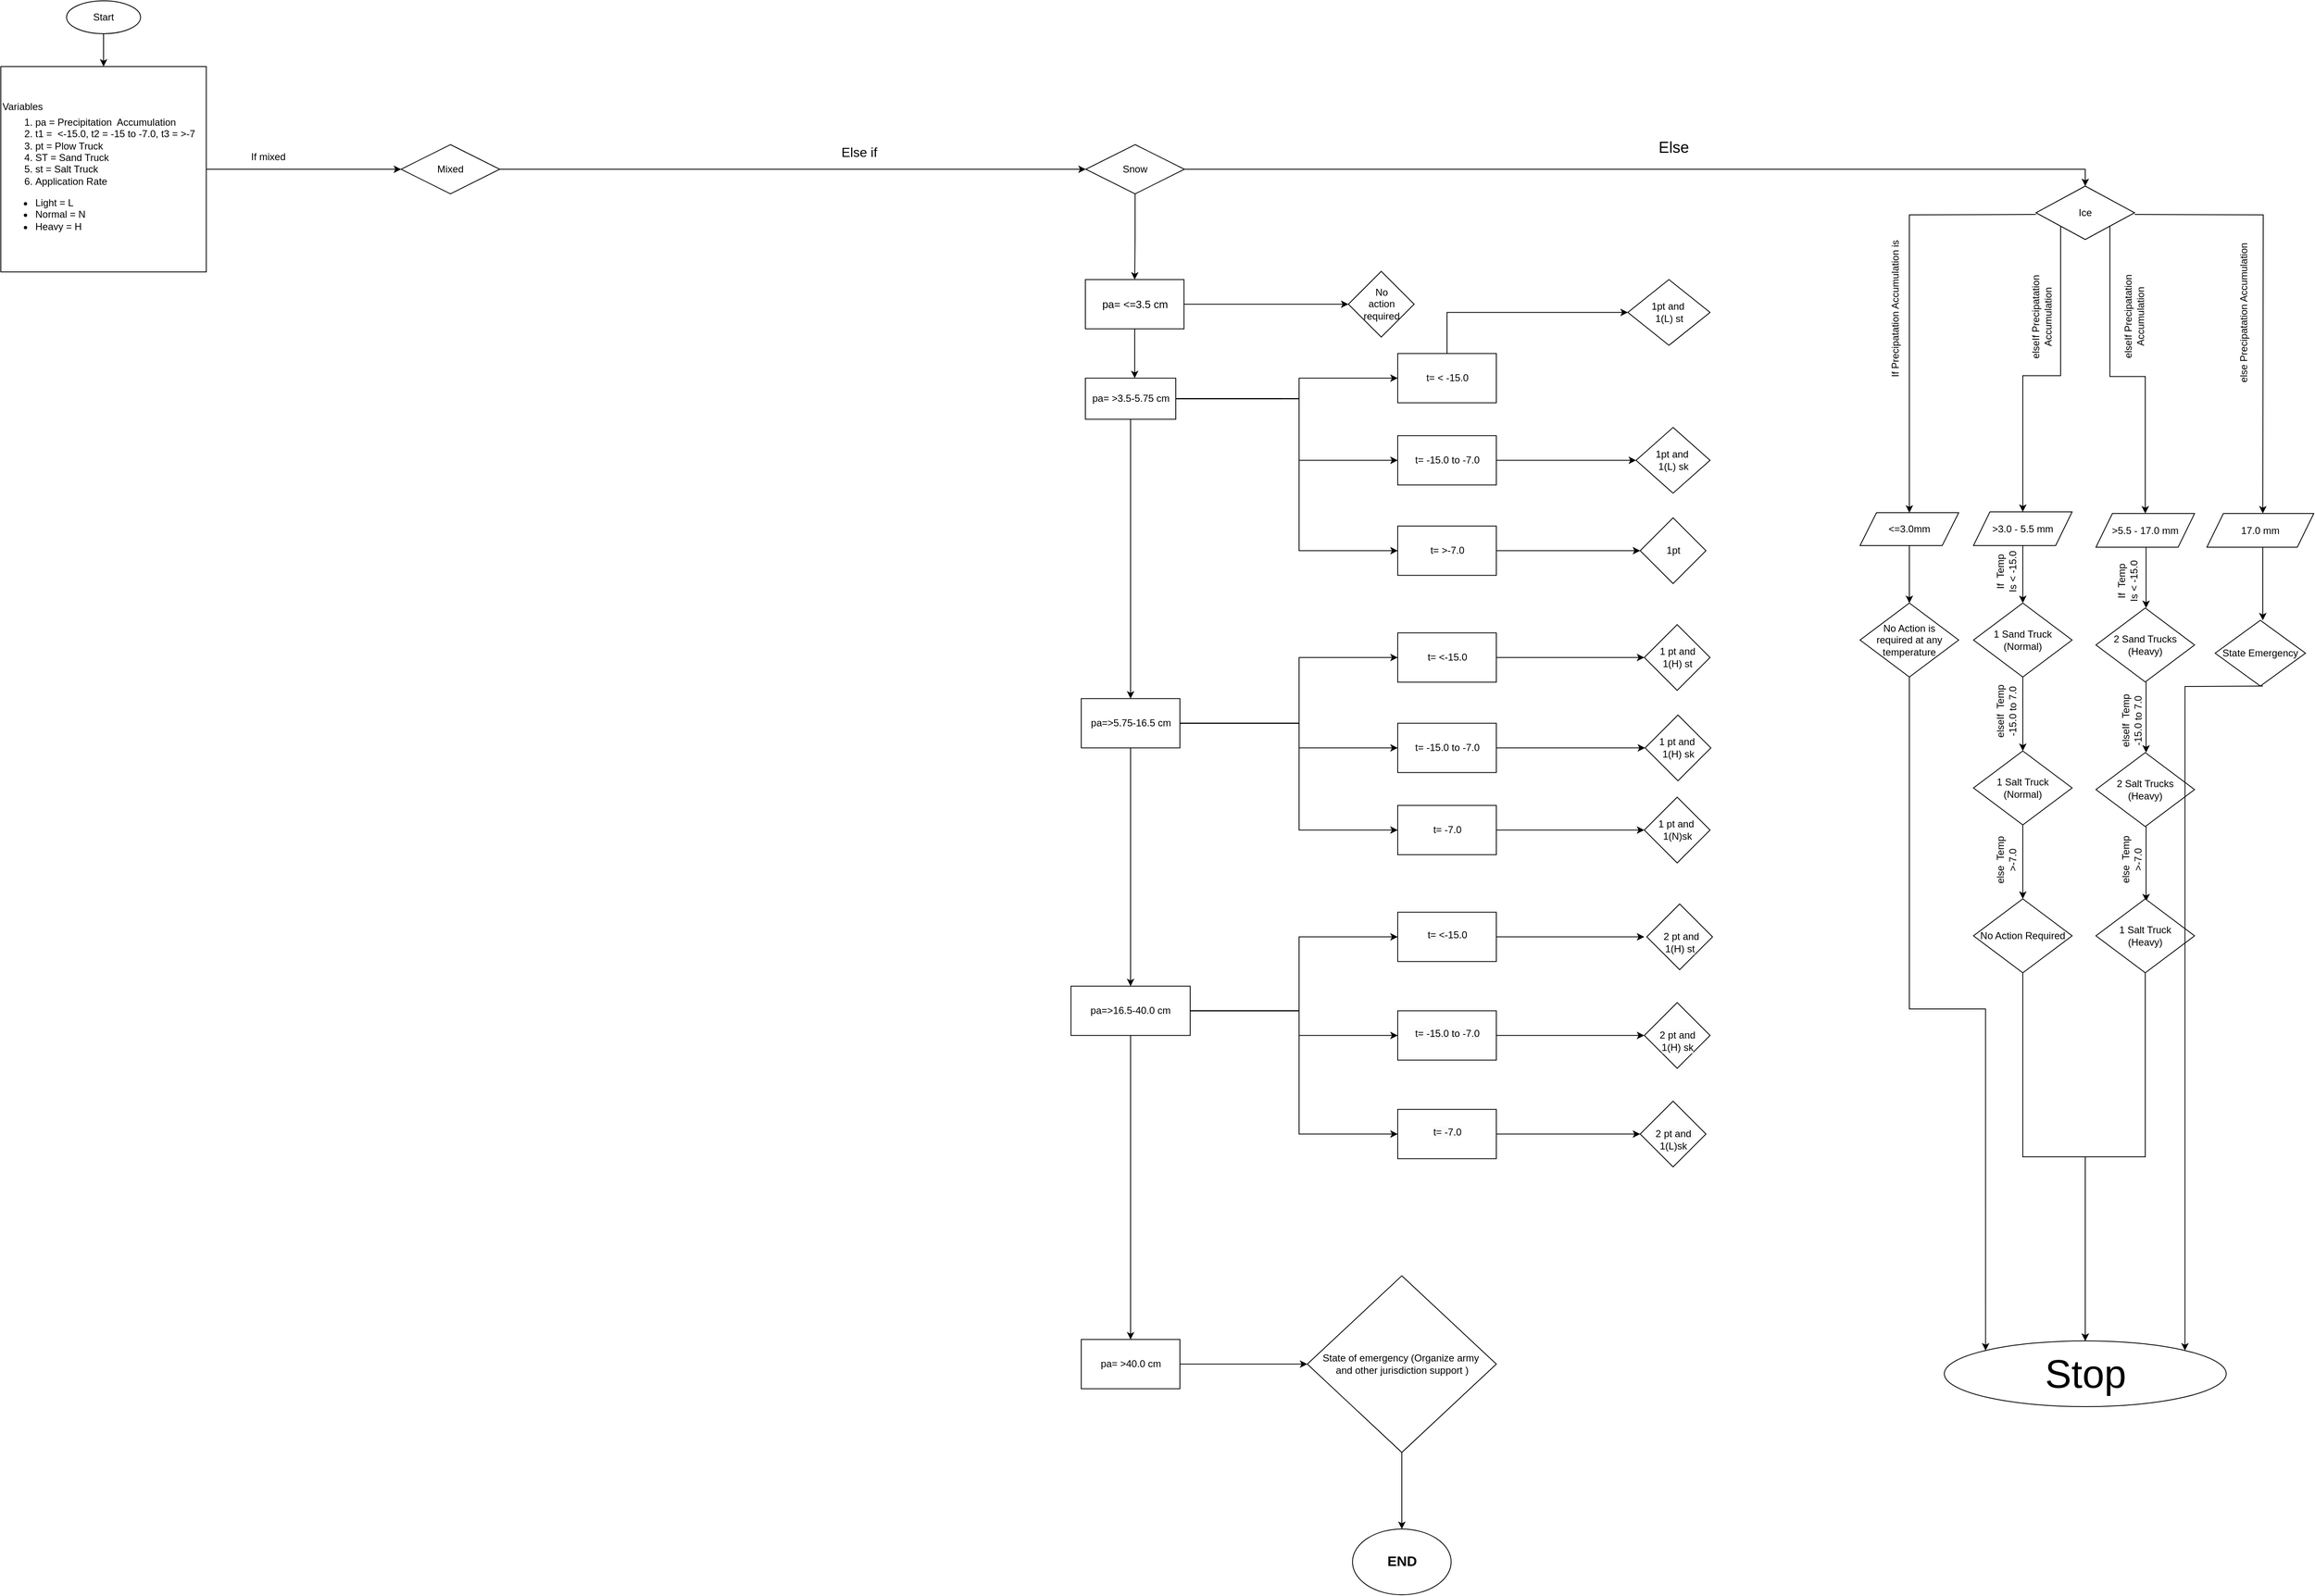 <mxfile version="20.8.16" type="device"><diagram name="Page-1" id="-Db7jet41n3hLW4I-3aP"><mxGraphModel dx="3190" dy="2757" grid="1" gridSize="10" guides="1" tooltips="1" connect="1" arrows="1" fold="1" page="1" pageScale="1" pageWidth="850" pageHeight="1100" math="0" shadow="0"><root><mxCell id="0"/><mxCell id="1" parent="0"/><mxCell id="TK0KACOnt9CWFzmvJlF_-3" style="edgeStyle=orthogonalEdgeStyle;rounded=0;orthogonalLoop=1;jettySize=auto;html=1;exitX=0.5;exitY=1;exitDx=0;exitDy=0;" edge="1" parent="1" source="TK0KACOnt9CWFzmvJlF_-1" target="TK0KACOnt9CWFzmvJlF_-2"><mxGeometry relative="1" as="geometry"/></mxCell><mxCell id="TK0KACOnt9CWFzmvJlF_-1" value="Start" style="ellipse;whiteSpace=wrap;html=1;" vertex="1" parent="1"><mxGeometry x="-610" y="38" width="90" height="40" as="geometry"/></mxCell><mxCell id="TK0KACOnt9CWFzmvJlF_-2" value="&lt;p style=&quot;line-height: 0%;&quot;&gt;&lt;span style=&quot;background-color: initial;&quot;&gt;Variables&lt;/span&gt;&lt;/p&gt;&lt;ol&gt;&lt;li&gt;&lt;span style=&quot;background-color: initial;&quot;&gt;pa = Precipitation&amp;nbsp; Accumulation&lt;/span&gt;&lt;/li&gt;&lt;li&gt;t1 =&amp;nbsp; &amp;lt;-15.0, t2 = -15 to -7.0, t3 = &amp;gt;-7&lt;/li&gt;&lt;li&gt;pt = Plow Truck&lt;/li&gt;&lt;li&gt;ST = Sand Truck&lt;/li&gt;&lt;li&gt;st = Salt Truck&lt;/li&gt;&lt;li&gt;&lt;span style=&quot;background-color: initial;&quot;&gt;Application Rate&lt;/span&gt;&lt;/li&gt;&lt;/ol&gt;&lt;ul&gt;&lt;li&gt;&lt;span style=&quot;background-color: initial;&quot;&gt;Light = L&lt;/span&gt;&lt;/li&gt;&lt;li&gt;&lt;span style=&quot;background-color: initial;&quot;&gt;Normal = N&lt;/span&gt;&lt;/li&gt;&lt;li&gt;&lt;span style=&quot;background-color: initial;&quot;&gt;Heavy = H&lt;/span&gt;&lt;br&gt;&lt;/li&gt;&lt;/ul&gt;&lt;p&gt;&lt;/p&gt;" style="whiteSpace=wrap;html=1;aspect=fixed;align=left;" vertex="1" parent="1"><mxGeometry x="-690" y="118" width="250" height="250" as="geometry"/></mxCell><mxCell id="TK0KACOnt9CWFzmvJlF_-9" style="edgeStyle=orthogonalEdgeStyle;rounded=0;orthogonalLoop=1;jettySize=auto;html=1;exitX=1;exitY=0.5;exitDx=0;exitDy=0;" edge="1" parent="1" source="TK0KACOnt9CWFzmvJlF_-4" target="TK0KACOnt9CWFzmvJlF_-8"><mxGeometry relative="1" as="geometry"/></mxCell><mxCell id="TK0KACOnt9CWFzmvJlF_-4" value="Mixed" style="rhombus;whiteSpace=wrap;html=1;" vertex="1" parent="1"><mxGeometry x="-203" y="213" width="120" height="60" as="geometry"/></mxCell><mxCell id="TK0KACOnt9CWFzmvJlF_-5" style="edgeStyle=orthogonalEdgeStyle;rounded=0;orthogonalLoop=1;jettySize=auto;html=1;" edge="1" parent="1" source="TK0KACOnt9CWFzmvJlF_-2" target="TK0KACOnt9CWFzmvJlF_-4"><mxGeometry relative="1" as="geometry"/></mxCell><mxCell id="TK0KACOnt9CWFzmvJlF_-146" style="edgeStyle=orthogonalEdgeStyle;rounded=0;orthogonalLoop=1;jettySize=auto;html=1;exitX=1;exitY=0.5;exitDx=0;exitDy=0;entryX=0.5;entryY=0;entryDx=0;entryDy=0;" edge="1" parent="1"><mxGeometry relative="1" as="geometry"><mxPoint x="1906" y="298" as="sourcePoint"/><mxPoint x="2062" y="662" as="targetPoint"/></mxGeometry></mxCell><mxCell id="TK0KACOnt9CWFzmvJlF_-147" style="edgeStyle=orthogonalEdgeStyle;rounded=0;orthogonalLoop=1;jettySize=auto;html=1;exitX=0;exitY=0.5;exitDx=0;exitDy=0;" edge="1" parent="1" target="TK0KACOnt9CWFzmvJlF_-107"><mxGeometry relative="1" as="geometry"><mxPoint x="1786" y="298" as="sourcePoint"/></mxGeometry></mxCell><mxCell id="TK0KACOnt9CWFzmvJlF_-221" style="edgeStyle=orthogonalEdgeStyle;rounded=0;orthogonalLoop=1;jettySize=auto;html=1;exitX=0;exitY=1;exitDx=0;exitDy=0;entryX=0.5;entryY=0;entryDx=0;entryDy=0;fontSize=19;" edge="1" parent="1" source="TK0KACOnt9CWFzmvJlF_-7" target="TK0KACOnt9CWFzmvJlF_-109"><mxGeometry relative="1" as="geometry"/></mxCell><mxCell id="TK0KACOnt9CWFzmvJlF_-222" style="edgeStyle=orthogonalEdgeStyle;rounded=0;orthogonalLoop=1;jettySize=auto;html=1;exitX=1;exitY=1;exitDx=0;exitDy=0;fontSize=19;" edge="1" parent="1" source="TK0KACOnt9CWFzmvJlF_-7" target="TK0KACOnt9CWFzmvJlF_-111"><mxGeometry relative="1" as="geometry"/></mxCell><mxCell id="TK0KACOnt9CWFzmvJlF_-7" value="Ice" style="rhombus;whiteSpace=wrap;html=1;" vertex="1" parent="1"><mxGeometry x="1786" y="263.5" width="120" height="65" as="geometry"/></mxCell><mxCell id="TK0KACOnt9CWFzmvJlF_-160" style="edgeStyle=orthogonalEdgeStyle;rounded=0;orthogonalLoop=1;jettySize=auto;html=1;exitX=1;exitY=0.5;exitDx=0;exitDy=0;entryX=0.5;entryY=0;entryDx=0;entryDy=0;" edge="1" parent="1" source="TK0KACOnt9CWFzmvJlF_-8" target="TK0KACOnt9CWFzmvJlF_-7"><mxGeometry relative="1" as="geometry"/></mxCell><mxCell id="TK0KACOnt9CWFzmvJlF_-234" style="edgeStyle=orthogonalEdgeStyle;rounded=0;orthogonalLoop=1;jettySize=auto;html=1;exitX=0.5;exitY=1;exitDx=0;exitDy=0;fontSize=48;" edge="1" parent="1" source="TK0KACOnt9CWFzmvJlF_-8" target="TK0KACOnt9CWFzmvJlF_-165"><mxGeometry relative="1" as="geometry"/></mxCell><mxCell id="TK0KACOnt9CWFzmvJlF_-8" value="Snow" style="rhombus;whiteSpace=wrap;html=1;" vertex="1" parent="1"><mxGeometry x="630" y="213" width="120" height="60" as="geometry"/></mxCell><mxCell id="TK0KACOnt9CWFzmvJlF_-14" value="If mixed" style="text;html=1;align=center;verticalAlign=middle;resizable=0;points=[];autosize=1;strokeColor=none;fillColor=none;" vertex="1" parent="1"><mxGeometry x="-400" y="213" width="70" height="30" as="geometry"/></mxCell><mxCell id="TK0KACOnt9CWFzmvJlF_-15" value="&lt;font style=&quot;font-size: 16px;&quot;&gt;Else if&lt;/font&gt;" style="text;html=1;align=center;verticalAlign=middle;resizable=0;points=[];autosize=1;strokeColor=none;fillColor=none;" vertex="1" parent="1"><mxGeometry x="319" y="206.5" width="70" height="30" as="geometry"/></mxCell><mxCell id="TK0KACOnt9CWFzmvJlF_-16" value="&lt;font style=&quot;font-size: 19px;&quot;&gt;Else&lt;/font&gt;" style="text;html=1;align=center;verticalAlign=middle;resizable=0;points=[];autosize=1;strokeColor=none;fillColor=none;" vertex="1" parent="1"><mxGeometry x="1314.5" y="196.5" width="60" height="40" as="geometry"/></mxCell><mxCell id="TK0KACOnt9CWFzmvJlF_-106" value="" style="edgeStyle=orthogonalEdgeStyle;rounded=0;orthogonalLoop=1;jettySize=auto;html=1;" edge="1" parent="1" source="TK0KACOnt9CWFzmvJlF_-107" target="TK0KACOnt9CWFzmvJlF_-115"><mxGeometry relative="1" as="geometry"/></mxCell><mxCell id="TK0KACOnt9CWFzmvJlF_-107" value="&amp;lt;=3.0mm" style="shape=parallelogram;perimeter=parallelogramPerimeter;whiteSpace=wrap;html=1;fixedSize=1;fontFamily=Helvetica;fontSize=12;fontColor=default;align=center;strokeColor=default;fillColor=default;" vertex="1" parent="1"><mxGeometry x="1572" y="661" width="120" height="40" as="geometry"/></mxCell><mxCell id="TK0KACOnt9CWFzmvJlF_-108" style="edgeStyle=orthogonalEdgeStyle;rounded=0;orthogonalLoop=1;jettySize=auto;html=1;exitX=0.5;exitY=1;exitDx=0;exitDy=0;entryX=0.5;entryY=0;entryDx=0;entryDy=0;" edge="1" parent="1" source="TK0KACOnt9CWFzmvJlF_-109" target="TK0KACOnt9CWFzmvJlF_-122"><mxGeometry relative="1" as="geometry"/></mxCell><mxCell id="TK0KACOnt9CWFzmvJlF_-109" value="&amp;gt;3.0 - 5.5 mm" style="shape=parallelogram;perimeter=parallelogramPerimeter;whiteSpace=wrap;html=1;fixedSize=1;fontFamily=Helvetica;fontSize=12;fontColor=default;align=center;strokeColor=default;fillColor=default;" vertex="1" parent="1"><mxGeometry x="1710" y="660" width="120" height="41" as="geometry"/></mxCell><mxCell id="TK0KACOnt9CWFzmvJlF_-110" style="edgeStyle=orthogonalEdgeStyle;rounded=0;orthogonalLoop=1;jettySize=auto;html=1;exitX=0.5;exitY=1;exitDx=0;exitDy=0;" edge="1" parent="1"><mxGeometry relative="1" as="geometry"><mxPoint x="1920" y="703" as="sourcePoint"/><mxPoint x="1920" y="777" as="targetPoint"/></mxGeometry></mxCell><mxCell id="TK0KACOnt9CWFzmvJlF_-111" value="&amp;gt;5.5 - 17.0 mm" style="shape=parallelogram;perimeter=parallelogramPerimeter;whiteSpace=wrap;html=1;fixedSize=1;fontFamily=Helvetica;fontSize=12;fontColor=default;align=center;strokeColor=default;fillColor=default;" vertex="1" parent="1"><mxGeometry x="1859" y="662" width="120" height="41" as="geometry"/></mxCell><mxCell id="TK0KACOnt9CWFzmvJlF_-112" style="edgeStyle=orthogonalEdgeStyle;rounded=0;orthogonalLoop=1;jettySize=auto;html=1;exitX=0.5;exitY=1;exitDx=0;exitDy=0;" edge="1" parent="1"><mxGeometry relative="1" as="geometry"><mxPoint x="2062" y="703" as="sourcePoint"/><mxPoint x="2062" y="792" as="targetPoint"/></mxGeometry></mxCell><mxCell id="TK0KACOnt9CWFzmvJlF_-113" value="17.0 mm" style="shape=parallelogram;perimeter=parallelogramPerimeter;whiteSpace=wrap;html=1;fixedSize=1;fontFamily=Helvetica;fontSize=12;fontColor=default;align=center;strokeColor=default;fillColor=default;" vertex="1" parent="1"><mxGeometry x="1994" y="662" width="130" height="41" as="geometry"/></mxCell><mxCell id="TK0KACOnt9CWFzmvJlF_-228" style="edgeStyle=orthogonalEdgeStyle;rounded=0;orthogonalLoop=1;jettySize=auto;html=1;exitX=0.5;exitY=1;exitDx=0;exitDy=0;entryX=0;entryY=0;entryDx=0;entryDy=0;fontSize=48;" edge="1" parent="1" source="TK0KACOnt9CWFzmvJlF_-115" target="TK0KACOnt9CWFzmvJlF_-223"><mxGeometry relative="1" as="geometry"/></mxCell><mxCell id="TK0KACOnt9CWFzmvJlF_-115" value="No Action is&lt;br&gt;required at any&lt;br&gt;temperature" style="rhombus;whiteSpace=wrap;html=1;" vertex="1" parent="1"><mxGeometry x="1572" y="771" width="120" height="90" as="geometry"/></mxCell><mxCell id="TK0KACOnt9CWFzmvJlF_-117" value="If Precipatation Accumulation is" style="text;html=1;align=center;verticalAlign=middle;resizable=0;points=[];autosize=1;strokeColor=none;fillColor=none;rotation=-90;" vertex="1" parent="1"><mxGeometry x="1520" y="398" width="190" height="30" as="geometry"/></mxCell><mxCell id="TK0KACOnt9CWFzmvJlF_-118" value="elseIf Precipatation&lt;br&gt;Accumulation" style="text;html=1;align=center;verticalAlign=middle;resizable=0;points=[];autosize=1;strokeColor=none;fillColor=none;rotation=-90;" vertex="1" parent="1"><mxGeometry x="1728" y="403" width="130" height="40" as="geometry"/></mxCell><mxCell id="TK0KACOnt9CWFzmvJlF_-119" value="elseIf Precipatation&lt;br&gt;Accumulation" style="text;html=1;align=center;verticalAlign=middle;resizable=0;points=[];autosize=1;strokeColor=none;fillColor=none;rotation=-90;" vertex="1" parent="1"><mxGeometry x="1840.5" y="403" width="130" height="40" as="geometry"/></mxCell><mxCell id="TK0KACOnt9CWFzmvJlF_-120" value="else Precipatation Accumulation" style="text;html=1;align=center;verticalAlign=middle;resizable=0;points=[];autosize=1;strokeColor=none;fillColor=none;rotation=-90;" vertex="1" parent="1"><mxGeometry x="1944" y="403" width="190" height="30" as="geometry"/></mxCell><mxCell id="TK0KACOnt9CWFzmvJlF_-121" style="edgeStyle=orthogonalEdgeStyle;rounded=0;orthogonalLoop=1;jettySize=auto;html=1;exitX=0.5;exitY=1;exitDx=0;exitDy=0;entryX=0.5;entryY=0;entryDx=0;entryDy=0;" edge="1" parent="1" source="TK0KACOnt9CWFzmvJlF_-122" target="TK0KACOnt9CWFzmvJlF_-125"><mxGeometry relative="1" as="geometry"/></mxCell><mxCell id="TK0KACOnt9CWFzmvJlF_-122" value="1 Sand Truck&lt;br&gt;(Normal)" style="rhombus;whiteSpace=wrap;html=1;" vertex="1" parent="1"><mxGeometry x="1710" y="771" width="120" height="90" as="geometry"/></mxCell><mxCell id="TK0KACOnt9CWFzmvJlF_-123" value="If&amp;nbsp; Temp&lt;br&gt;Is &amp;lt; -15.0" style="text;html=1;align=center;verticalAlign=middle;resizable=0;points=[];autosize=1;strokeColor=none;fillColor=none;rotation=-90;" vertex="1" parent="1"><mxGeometry x="1715" y="713" width="70" height="40" as="geometry"/></mxCell><mxCell id="TK0KACOnt9CWFzmvJlF_-124" style="edgeStyle=orthogonalEdgeStyle;rounded=0;orthogonalLoop=1;jettySize=auto;html=1;exitX=0.5;exitY=1;exitDx=0;exitDy=0;entryX=0.5;entryY=0;entryDx=0;entryDy=0;" edge="1" parent="1" source="TK0KACOnt9CWFzmvJlF_-125" target="TK0KACOnt9CWFzmvJlF_-128"><mxGeometry relative="1" as="geometry"/></mxCell><mxCell id="TK0KACOnt9CWFzmvJlF_-125" value="1 Salt Truck&lt;br&gt;(Normal)" style="rhombus;whiteSpace=wrap;html=1;" vertex="1" parent="1"><mxGeometry x="1710" y="951" width="120" height="90" as="geometry"/></mxCell><mxCell id="TK0KACOnt9CWFzmvJlF_-126" value="elseIf&amp;nbsp; Temp&lt;br&gt;-15.0 to 7.0" style="text;html=1;align=center;verticalAlign=middle;resizable=0;points=[];autosize=1;strokeColor=none;fillColor=none;rotation=-90;" vertex="1" parent="1"><mxGeometry x="1705" y="883" width="90" height="40" as="geometry"/></mxCell><mxCell id="TK0KACOnt9CWFzmvJlF_-229" style="edgeStyle=orthogonalEdgeStyle;rounded=0;orthogonalLoop=1;jettySize=auto;html=1;exitX=0.5;exitY=1;exitDx=0;exitDy=0;fontSize=48;" edge="1" parent="1" source="TK0KACOnt9CWFzmvJlF_-128" target="TK0KACOnt9CWFzmvJlF_-223"><mxGeometry relative="1" as="geometry"/></mxCell><mxCell id="TK0KACOnt9CWFzmvJlF_-128" value="No Action Required" style="rhombus;whiteSpace=wrap;html=1;" vertex="1" parent="1"><mxGeometry x="1710" y="1131" width="120" height="90" as="geometry"/></mxCell><mxCell id="TK0KACOnt9CWFzmvJlF_-129" value="else&amp;nbsp; Temp&lt;br&gt;&amp;gt;-7.0" style="text;html=1;align=center;verticalAlign=middle;resizable=0;points=[];autosize=1;strokeColor=none;fillColor=none;rotation=-90;" vertex="1" parent="1"><mxGeometry x="1710" y="1064" width="80" height="40" as="geometry"/></mxCell><mxCell id="TK0KACOnt9CWFzmvJlF_-131" value="If&amp;nbsp; Temp&lt;br&gt;Is &amp;lt; -15.0" style="text;html=1;align=center;verticalAlign=middle;resizable=0;points=[];autosize=1;strokeColor=none;fillColor=none;rotation=-90;" vertex="1" parent="1"><mxGeometry x="1862.5" y="725" width="70" height="40" as="geometry"/></mxCell><mxCell id="TK0KACOnt9CWFzmvJlF_-132" style="edgeStyle=orthogonalEdgeStyle;rounded=0;orthogonalLoop=1;jettySize=auto;html=1;exitX=0.5;exitY=1;exitDx=0;exitDy=0;entryX=0.5;entryY=0;entryDx=0;entryDy=0;" edge="1" parent="1"><mxGeometry relative="1" as="geometry"><mxPoint x="1920" y="867" as="sourcePoint"/><mxPoint x="1920" y="953" as="targetPoint"/></mxGeometry></mxCell><mxCell id="TK0KACOnt9CWFzmvJlF_-133" value="2 Sand Trucks&lt;br&gt;(Heavy)" style="rhombus;whiteSpace=wrap;html=1;" vertex="1" parent="1"><mxGeometry x="1859" y="777" width="120" height="90" as="geometry"/></mxCell><mxCell id="TK0KACOnt9CWFzmvJlF_-134" style="edgeStyle=orthogonalEdgeStyle;rounded=0;orthogonalLoop=1;jettySize=auto;html=1;exitX=0.5;exitY=1;exitDx=0;exitDy=0;entryX=0.5;entryY=0;entryDx=0;entryDy=0;" edge="1" parent="1"><mxGeometry relative="1" as="geometry"><mxPoint x="1920" y="1043" as="sourcePoint"/><mxPoint x="1920" y="1134" as="targetPoint"/></mxGeometry></mxCell><mxCell id="TK0KACOnt9CWFzmvJlF_-135" value="2 Salt Trucks&lt;br&gt;(Heavy)" style="rhombus;whiteSpace=wrap;html=1;" vertex="1" parent="1"><mxGeometry x="1859" y="953" width="120" height="90" as="geometry"/></mxCell><mxCell id="TK0KACOnt9CWFzmvJlF_-136" value="elseIf&amp;nbsp; Temp&lt;br&gt;-15.0 to 7.0" style="text;html=1;align=center;verticalAlign=middle;resizable=0;points=[];autosize=1;strokeColor=none;fillColor=none;rotation=-90;" vertex="1" parent="1"><mxGeometry x="1857.5" y="895" width="90" height="40" as="geometry"/></mxCell><mxCell id="TK0KACOnt9CWFzmvJlF_-230" style="edgeStyle=orthogonalEdgeStyle;rounded=0;orthogonalLoop=1;jettySize=auto;html=1;exitX=0.5;exitY=1;exitDx=0;exitDy=0;fontSize=48;" edge="1" parent="1" source="TK0KACOnt9CWFzmvJlF_-138" target="TK0KACOnt9CWFzmvJlF_-223"><mxGeometry relative="1" as="geometry"/></mxCell><mxCell id="TK0KACOnt9CWFzmvJlF_-138" value="1 Salt Truck&lt;br&gt;(Heavy)" style="rhombus;whiteSpace=wrap;html=1;" vertex="1" parent="1"><mxGeometry x="1859" y="1131" width="120" height="90" as="geometry"/></mxCell><mxCell id="TK0KACOnt9CWFzmvJlF_-139" value="else&amp;nbsp; Temp&lt;br&gt;&amp;gt;-7.0" style="text;html=1;align=center;verticalAlign=middle;resizable=0;points=[];autosize=1;strokeColor=none;fillColor=none;rotation=-90;" vertex="1" parent="1"><mxGeometry x="1862.5" y="1064" width="80" height="40" as="geometry"/></mxCell><mxCell id="TK0KACOnt9CWFzmvJlF_-224" style="edgeStyle=orthogonalEdgeStyle;rounded=0;orthogonalLoop=1;jettySize=auto;html=1;exitX=0.5;exitY=1;exitDx=0;exitDy=0;entryX=1;entryY=0;entryDx=0;entryDy=0;fontSize=48;" edge="1" parent="1" target="TK0KACOnt9CWFzmvJlF_-223"><mxGeometry relative="1" as="geometry"><mxPoint x="2062" y="872" as="sourcePoint"/></mxGeometry></mxCell><mxCell id="TK0KACOnt9CWFzmvJlF_-141" value="State Emergency" style="rhombus;whiteSpace=wrap;html=1;" vertex="1" parent="1"><mxGeometry x="2004" y="792" width="110" height="80" as="geometry"/></mxCell><mxCell id="TK0KACOnt9CWFzmvJlF_-165" value="pa= &amp;lt;=3.5 cm" style="rounded=0;whiteSpace=wrap;html=1;fontSize=13;" vertex="1" parent="1"><mxGeometry x="629.5" y="377.26" width="120" height="60" as="geometry"/></mxCell><mxCell id="TK0KACOnt9CWFzmvJlF_-166" value="" style="endArrow=classic;html=1;rounded=0;exitX=1;exitY=0.5;exitDx=0;exitDy=0;" edge="1" parent="1" source="TK0KACOnt9CWFzmvJlF_-165"><mxGeometry width="50" height="50" relative="1" as="geometry"><mxPoint x="799.5" y="477.26" as="sourcePoint"/><mxPoint x="949.5" y="407.26" as="targetPoint"/><Array as="points"><mxPoint x="819.5" y="407.26"/></Array></mxGeometry></mxCell><mxCell id="TK0KACOnt9CWFzmvJlF_-167" value="No&lt;br&gt;action required&lt;br&gt;" style="rhombus;whiteSpace=wrap;html=1;" vertex="1" parent="1"><mxGeometry x="949.5" y="367.26" width="80" height="80" as="geometry"/></mxCell><mxCell id="TK0KACOnt9CWFzmvJlF_-168" value="" style="endArrow=classic;html=1;rounded=0;exitX=0.5;exitY=1;exitDx=0;exitDy=0;" edge="1" parent="1" source="TK0KACOnt9CWFzmvJlF_-165"><mxGeometry width="50" height="50" relative="1" as="geometry"><mxPoint x="809.5" y="527.26" as="sourcePoint"/><mxPoint x="689.5" y="497.26" as="targetPoint"/></mxGeometry></mxCell><mxCell id="TK0KACOnt9CWFzmvJlF_-169" value="pa= &amp;gt;3.5-5.75 cm" style="rounded=0;whiteSpace=wrap;html=1;" vertex="1" parent="1"><mxGeometry x="629.5" y="497.26" width="110" height="50" as="geometry"/></mxCell><mxCell id="TK0KACOnt9CWFzmvJlF_-170" value="" style="endArrow=none;html=1;rounded=0;exitX=1;exitY=0.5;exitDx=0;exitDy=0;" edge="1" parent="1" source="TK0KACOnt9CWFzmvJlF_-169"><mxGeometry width="50" height="50" relative="1" as="geometry"><mxPoint x="809.5" y="527.26" as="sourcePoint"/><mxPoint x="869.5" y="522.26" as="targetPoint"/></mxGeometry></mxCell><mxCell id="TK0KACOnt9CWFzmvJlF_-171" value="" style="endArrow=classic;html=1;rounded=0;exitX=1;exitY=0.5;exitDx=0;exitDy=0;" edge="1" parent="1" source="TK0KACOnt9CWFzmvJlF_-169"><mxGeometry width="50" height="50" relative="1" as="geometry"><mxPoint x="839.5" y="527.26" as="sourcePoint"/><mxPoint x="1009.5" y="497.26" as="targetPoint"/><Array as="points"><mxPoint x="889.5" y="522.26"/><mxPoint x="889.5" y="497.26"/></Array></mxGeometry></mxCell><mxCell id="TK0KACOnt9CWFzmvJlF_-172" value="t= &amp;lt; -15.0" style="rounded=0;whiteSpace=wrap;html=1;" vertex="1" parent="1"><mxGeometry x="1009.5" y="467.26" width="120" height="60" as="geometry"/></mxCell><mxCell id="TK0KACOnt9CWFzmvJlF_-173" value="" style="endArrow=classic;html=1;rounded=0;" edge="1" parent="1" source="TK0KACOnt9CWFzmvJlF_-169" target="TK0KACOnt9CWFzmvJlF_-174"><mxGeometry width="50" height="50" relative="1" as="geometry"><mxPoint x="869.5" y="527.26" as="sourcePoint"/><mxPoint x="1009.5" y="597.26" as="targetPoint"/><Array as="points"><mxPoint x="889.5" y="522.26"/><mxPoint x="889.5" y="597.26"/></Array></mxGeometry></mxCell><mxCell id="TK0KACOnt9CWFzmvJlF_-174" value="t= -15.0 to -7.0" style="rounded=0;whiteSpace=wrap;html=1;" vertex="1" parent="1"><mxGeometry x="1009.5" y="567.26" width="120" height="60" as="geometry"/></mxCell><mxCell id="TK0KACOnt9CWFzmvJlF_-175" value="" style="endArrow=classic;html=1;rounded=0;exitX=1;exitY=0.5;exitDx=0;exitDy=0;" edge="1" parent="1" source="TK0KACOnt9CWFzmvJlF_-169" target="TK0KACOnt9CWFzmvJlF_-176"><mxGeometry width="50" height="50" relative="1" as="geometry"><mxPoint x="839.5" y="817.26" as="sourcePoint"/><mxPoint x="1009.5" y="707.26" as="targetPoint"/><Array as="points"><mxPoint x="889.5" y="522.26"/><mxPoint x="889.5" y="707.26"/></Array></mxGeometry></mxCell><mxCell id="TK0KACOnt9CWFzmvJlF_-176" value="t= &amp;gt;-7.0" style="rounded=0;whiteSpace=wrap;html=1;" vertex="1" parent="1"><mxGeometry x="1009.5" y="677.26" width="120" height="60" as="geometry"/></mxCell><mxCell id="TK0KACOnt9CWFzmvJlF_-177" value="" style="endArrow=classic;html=1;rounded=0;exitX=0.5;exitY=0;exitDx=0;exitDy=0;" edge="1" parent="1" source="TK0KACOnt9CWFzmvJlF_-172"><mxGeometry width="50" height="50" relative="1" as="geometry"><mxPoint x="1119.5" y="657.26" as="sourcePoint"/><mxPoint x="1289.5" y="417.26" as="targetPoint"/><Array as="points"><mxPoint x="1069.5" y="417.26"/></Array></mxGeometry></mxCell><mxCell id="TK0KACOnt9CWFzmvJlF_-178" value="1pt and&amp;nbsp;&lt;br&gt;1(L) st" style="rhombus;whiteSpace=wrap;html=1;" vertex="1" parent="1"><mxGeometry x="1289.5" y="377.26" width="100" height="80" as="geometry"/></mxCell><mxCell id="TK0KACOnt9CWFzmvJlF_-179" value="" style="endArrow=classic;html=1;rounded=0;exitX=1;exitY=0.5;exitDx=0;exitDy=0;" edge="1" parent="1" source="TK0KACOnt9CWFzmvJlF_-174" target="TK0KACOnt9CWFzmvJlF_-180"><mxGeometry width="50" height="50" relative="1" as="geometry"><mxPoint x="1119.5" y="657.26" as="sourcePoint"/><mxPoint x="1289.5" y="597.26" as="targetPoint"/></mxGeometry></mxCell><mxCell id="TK0KACOnt9CWFzmvJlF_-180" value="1pt and&amp;nbsp;&lt;br&gt;1(L) sk" style="rhombus;whiteSpace=wrap;html=1;" vertex="1" parent="1"><mxGeometry x="1299.5" y="557.26" width="90" height="80" as="geometry"/></mxCell><mxCell id="TK0KACOnt9CWFzmvJlF_-181" value="" style="endArrow=classic;html=1;rounded=0;exitX=1;exitY=0.5;exitDx=0;exitDy=0;" edge="1" parent="1" source="TK0KACOnt9CWFzmvJlF_-176" target="TK0KACOnt9CWFzmvJlF_-182"><mxGeometry width="50" height="50" relative="1" as="geometry"><mxPoint x="1119.5" y="657.26" as="sourcePoint"/><mxPoint x="1289.5" y="707.26" as="targetPoint"/></mxGeometry></mxCell><mxCell id="TK0KACOnt9CWFzmvJlF_-182" value="1pt" style="rhombus;whiteSpace=wrap;html=1;" vertex="1" parent="1"><mxGeometry x="1304.5" y="667.26" width="80" height="80" as="geometry"/></mxCell><mxCell id="TK0KACOnt9CWFzmvJlF_-183" value="" style="endArrow=classic;html=1;rounded=0;exitX=0.5;exitY=1;exitDx=0;exitDy=0;" edge="1" parent="1" source="TK0KACOnt9CWFzmvJlF_-169" target="TK0KACOnt9CWFzmvJlF_-184"><mxGeometry width="50" height="50" relative="1" as="geometry"><mxPoint x="1009.5" y="857.26" as="sourcePoint"/><mxPoint x="689.5" y="897.26" as="targetPoint"/></mxGeometry></mxCell><mxCell id="TK0KACOnt9CWFzmvJlF_-184" value="pa=&amp;gt;5.75-16.5 cm" style="rounded=0;whiteSpace=wrap;html=1;" vertex="1" parent="1"><mxGeometry x="624.5" y="887.26" width="120" height="60" as="geometry"/></mxCell><mxCell id="TK0KACOnt9CWFzmvJlF_-185" value="" style="endArrow=classic;html=1;rounded=0;exitX=1;exitY=0.5;exitDx=0;exitDy=0;" edge="1" parent="1" source="TK0KACOnt9CWFzmvJlF_-184"><mxGeometry width="50" height="50" relative="1" as="geometry"><mxPoint x="1009.5" y="857.26" as="sourcePoint"/><mxPoint x="1009.5" y="837.26" as="targetPoint"/><Array as="points"><mxPoint x="889.5" y="917.26"/><mxPoint x="889.5" y="837.26"/></Array></mxGeometry></mxCell><mxCell id="TK0KACOnt9CWFzmvJlF_-186" value="t= &amp;lt;-15.0" style="rounded=0;whiteSpace=wrap;html=1;" vertex="1" parent="1"><mxGeometry x="1009.5" y="807.26" width="120" height="60" as="geometry"/></mxCell><mxCell id="TK0KACOnt9CWFzmvJlF_-187" value="" style="endArrow=classic;html=1;rounded=0;exitX=1;exitY=0.5;exitDx=0;exitDy=0;" edge="1" parent="1" source="TK0KACOnt9CWFzmvJlF_-184"><mxGeometry width="50" height="50" relative="1" as="geometry"><mxPoint x="889.5" y="927.26" as="sourcePoint"/><mxPoint x="1009.5" y="947.26" as="targetPoint"/><Array as="points"><mxPoint x="889.5" y="917.26"/><mxPoint x="889.5" y="947.26"/></Array></mxGeometry></mxCell><mxCell id="TK0KACOnt9CWFzmvJlF_-188" value="t= -15.0 to -7.0" style="rounded=0;whiteSpace=wrap;html=1;" vertex="1" parent="1"><mxGeometry x="1009.5" y="917.26" width="120" height="60" as="geometry"/></mxCell><mxCell id="TK0KACOnt9CWFzmvJlF_-189" value="" style="endArrow=classic;html=1;rounded=0;exitX=1;exitY=0.5;exitDx=0;exitDy=0;" edge="1" parent="1" source="TK0KACOnt9CWFzmvJlF_-184"><mxGeometry width="50" height="50" relative="1" as="geometry"><mxPoint x="1009.5" y="1057.26" as="sourcePoint"/><mxPoint x="1009.5" y="1047.26" as="targetPoint"/><Array as="points"><mxPoint x="889.5" y="917.26"/><mxPoint x="889.5" y="1047.26"/></Array></mxGeometry></mxCell><mxCell id="TK0KACOnt9CWFzmvJlF_-190" value="t= -7.0" style="rounded=0;whiteSpace=wrap;html=1;" vertex="1" parent="1"><mxGeometry x="1009.5" y="1017.26" width="120" height="60" as="geometry"/></mxCell><mxCell id="TK0KACOnt9CWFzmvJlF_-191" value="" style="endArrow=classic;html=1;rounded=0;exitX=1;exitY=0.5;exitDx=0;exitDy=0;" edge="1" parent="1" source="TK0KACOnt9CWFzmvJlF_-186"><mxGeometry width="50" height="50" relative="1" as="geometry"><mxPoint x="1009.5" y="1057.26" as="sourcePoint"/><mxPoint x="1309.5" y="837.26" as="targetPoint"/><Array as="points"><mxPoint x="1249.5" y="837.26"/></Array></mxGeometry></mxCell><mxCell id="TK0KACOnt9CWFzmvJlF_-192" value="1 pt and&lt;br&gt;1(H) st" style="rhombus;whiteSpace=wrap;html=1;" vertex="1" parent="1"><mxGeometry x="1309.5" y="797.26" width="80" height="80" as="geometry"/></mxCell><mxCell id="TK0KACOnt9CWFzmvJlF_-193" value="" style="endArrow=classic;html=1;rounded=0;exitX=1;exitY=0.5;exitDx=0;exitDy=0;" edge="1" parent="1" source="TK0KACOnt9CWFzmvJlF_-188" target="TK0KACOnt9CWFzmvJlF_-194"><mxGeometry width="50" height="50" relative="1" as="geometry"><mxPoint x="1009.5" y="1057.26" as="sourcePoint"/><mxPoint x="1299.5" y="947.26" as="targetPoint"/></mxGeometry></mxCell><mxCell id="TK0KACOnt9CWFzmvJlF_-194" value="1 pt and&amp;nbsp;&lt;br&gt;1(H) sk" style="rhombus;whiteSpace=wrap;html=1;" vertex="1" parent="1"><mxGeometry x="1310.5" y="907.26" width="80" height="80" as="geometry"/></mxCell><mxCell id="TK0KACOnt9CWFzmvJlF_-195" value="" style="endArrow=classic;html=1;rounded=0;exitX=1;exitY=0.5;exitDx=0;exitDy=0;" edge="1" parent="1" source="TK0KACOnt9CWFzmvJlF_-190" target="TK0KACOnt9CWFzmvJlF_-196"><mxGeometry width="50" height="50" relative="1" as="geometry"><mxPoint x="1009.5" y="1057.26" as="sourcePoint"/><mxPoint x="1319.5" y="1047.26" as="targetPoint"/></mxGeometry></mxCell><mxCell id="TK0KACOnt9CWFzmvJlF_-196" value="1 pt and&amp;nbsp;&lt;br&gt;1(N)sk" style="rhombus;whiteSpace=wrap;html=1;" vertex="1" parent="1"><mxGeometry x="1309.5" y="1007.26" width="80" height="80" as="geometry"/></mxCell><mxCell id="TK0KACOnt9CWFzmvJlF_-197" value="" style="endArrow=classic;html=1;rounded=0;exitX=0.5;exitY=1;exitDx=0;exitDy=0;" edge="1" parent="1" source="TK0KACOnt9CWFzmvJlF_-184" target="TK0KACOnt9CWFzmvJlF_-198"><mxGeometry width="50" height="50" relative="1" as="geometry"><mxPoint x="1009.5" y="1057.26" as="sourcePoint"/><mxPoint x="684.5" y="1267.26" as="targetPoint"/></mxGeometry></mxCell><mxCell id="TK0KACOnt9CWFzmvJlF_-198" value="pa=&amp;gt;16.5-40.0 cm" style="rounded=0;whiteSpace=wrap;html=1;" vertex="1" parent="1"><mxGeometry x="612" y="1237.26" width="145" height="60" as="geometry"/></mxCell><mxCell id="TK0KACOnt9CWFzmvJlF_-199" value="" style="endArrow=classic;html=1;rounded=0;exitX=1;exitY=0.5;exitDx=0;exitDy=0;" edge="1" parent="1" source="TK0KACOnt9CWFzmvJlF_-198" target="TK0KACOnt9CWFzmvJlF_-200"><mxGeometry width="50" height="50" relative="1" as="geometry"><mxPoint x="889.5" y="1157.26" as="sourcePoint"/><mxPoint x="1009.5" y="1177.26" as="targetPoint"/><Array as="points"><mxPoint x="889.5" y="1267.26"/><mxPoint x="889.5" y="1177.26"/></Array></mxGeometry></mxCell><mxCell id="TK0KACOnt9CWFzmvJlF_-200" value="&#10;&lt;span style=&quot;color: rgb(0, 0, 0); font-family: Helvetica; font-size: 12px; font-style: normal; font-variant-ligatures: normal; font-variant-caps: normal; font-weight: 400; letter-spacing: normal; orphans: 2; text-align: center; text-indent: 0px; text-transform: none; widows: 2; word-spacing: 0px; -webkit-text-stroke-width: 0px; background-color: rgb(251, 251, 251); text-decoration-thickness: initial; text-decoration-style: initial; text-decoration-color: initial; float: none; display: inline !important;&quot;&gt;t= &amp;lt;-15.0&lt;/span&gt;&#10;&#10;" style="rounded=0;whiteSpace=wrap;html=1;verticalAlign=top;" vertex="1" parent="1"><mxGeometry x="1009.5" y="1147.26" width="120" height="60" as="geometry"/></mxCell><mxCell id="TK0KACOnt9CWFzmvJlF_-201" value="" style="endArrow=classic;html=1;rounded=0;exitX=1;exitY=0.5;exitDx=0;exitDy=0;" edge="1" parent="1" source="TK0KACOnt9CWFzmvJlF_-198"><mxGeometry width="50" height="50" relative="1" as="geometry"><mxPoint x="889.5" y="1157.26" as="sourcePoint"/><mxPoint x="1009.5" y="1297.26" as="targetPoint"/><Array as="points"><mxPoint x="889.5" y="1267.26"/><mxPoint x="889.5" y="1297.26"/></Array></mxGeometry></mxCell><mxCell id="TK0KACOnt9CWFzmvJlF_-202" value="" style="endArrow=classic;html=1;rounded=0;exitX=1;exitY=0.5;exitDx=0;exitDy=0;" edge="1" parent="1" source="TK0KACOnt9CWFzmvJlF_-198"><mxGeometry width="50" height="50" relative="1" as="geometry"><mxPoint x="889.5" y="1157.26" as="sourcePoint"/><mxPoint x="1009.5" y="1417.26" as="targetPoint"/><Array as="points"><mxPoint x="889.5" y="1267.26"/><mxPoint x="889.5" y="1417.26"/></Array></mxGeometry></mxCell><mxCell id="TK0KACOnt9CWFzmvJlF_-203" value="&#10;&lt;span style=&quot;color: rgb(0, 0, 0); font-family: Helvetica; font-size: 12px; font-style: normal; font-variant-ligatures: normal; font-variant-caps: normal; font-weight: 400; letter-spacing: normal; orphans: 2; text-align: center; text-indent: 0px; text-transform: none; widows: 2; word-spacing: 0px; -webkit-text-stroke-width: 0px; background-color: rgb(251, 251, 251); text-decoration-thickness: initial; text-decoration-style: initial; text-decoration-color: initial; float: none; display: inline !important;&quot;&gt;t= -15.0 to -7.0&lt;/span&gt;&#10;&#10;" style="rounded=0;whiteSpace=wrap;html=1;verticalAlign=top;" vertex="1" parent="1"><mxGeometry x="1009.5" y="1267.26" width="120" height="60" as="geometry"/></mxCell><mxCell id="TK0KACOnt9CWFzmvJlF_-204" value="&#10;&lt;span style=&quot;color: rgb(0, 0, 0); font-family: Helvetica; font-size: 12px; font-style: normal; font-variant-ligatures: normal; font-variant-caps: normal; font-weight: 400; letter-spacing: normal; orphans: 2; text-align: center; text-indent: 0px; text-transform: none; widows: 2; word-spacing: 0px; -webkit-text-stroke-width: 0px; background-color: rgb(251, 251, 251); text-decoration-thickness: initial; text-decoration-style: initial; text-decoration-color: initial; float: none; display: inline !important;&quot;&gt;t= -7.0&lt;/span&gt;&#10;&#10;" style="rounded=0;whiteSpace=wrap;html=1;verticalAlign=top;" vertex="1" parent="1"><mxGeometry x="1009.5" y="1387.26" width="120" height="60" as="geometry"/></mxCell><mxCell id="TK0KACOnt9CWFzmvJlF_-205" value="" style="endArrow=classic;html=1;rounded=0;exitX=1;exitY=0.5;exitDx=0;exitDy=0;" edge="1" parent="1" source="TK0KACOnt9CWFzmvJlF_-200"><mxGeometry width="50" height="50" relative="1" as="geometry"><mxPoint x="889.5" y="1157.26" as="sourcePoint"/><mxPoint x="1309.5" y="1177.26" as="targetPoint"/></mxGeometry></mxCell><mxCell id="TK0KACOnt9CWFzmvJlF_-206" value="" style="endArrow=classic;html=1;rounded=0;exitX=1;exitY=0.5;exitDx=0;exitDy=0;" edge="1" parent="1" source="TK0KACOnt9CWFzmvJlF_-203"><mxGeometry width="50" height="50" relative="1" as="geometry"><mxPoint x="889.5" y="1157.26" as="sourcePoint"/><mxPoint x="1309.5" y="1297.26" as="targetPoint"/></mxGeometry></mxCell><mxCell id="TK0KACOnt9CWFzmvJlF_-207" value="" style="endArrow=classic;html=1;rounded=0;exitX=1;exitY=0.5;exitDx=0;exitDy=0;" edge="1" parent="1" source="TK0KACOnt9CWFzmvJlF_-204" target="TK0KACOnt9CWFzmvJlF_-208"><mxGeometry width="50" height="50" relative="1" as="geometry"><mxPoint x="889.5" y="1157.26" as="sourcePoint"/><mxPoint x="1309.5" y="1417.26" as="targetPoint"/></mxGeometry></mxCell><mxCell id="TK0KACOnt9CWFzmvJlF_-208" value="&lt;br&gt;&lt;span style=&quot;color: rgb(0, 0, 0); font-family: Helvetica; font-size: 12px; font-style: normal; font-variant-ligatures: normal; font-variant-caps: normal; font-weight: 400; letter-spacing: normal; orphans: 2; text-align: center; text-indent: 0px; text-transform: none; widows: 2; word-spacing: 0px; -webkit-text-stroke-width: 0px; background-color: rgb(251, 251, 251); text-decoration-thickness: initial; text-decoration-style: initial; text-decoration-color: initial; float: none; display: inline !important;&quot;&gt;&lt;span&gt;&amp;nbsp;2&amp;nbsp;&lt;/span&gt;pt and&amp;nbsp;&lt;br&gt;&lt;/span&gt;&lt;span style=&quot;color: rgb(0, 0, 0); font-family: Helvetica; font-size: 12px; font-style: normal; font-variant-ligatures: normal; font-variant-caps: normal; font-weight: 400; letter-spacing: normal; orphans: 2; text-align: center; text-indent: 0px; text-transform: none; widows: 2; word-spacing: 0px; -webkit-text-stroke-width: 0px; background-color: rgb(251, 251, 251); text-decoration-thickness: initial; text-decoration-style: initial; text-decoration-color: initial; float: none; display: inline !important;&quot;&gt;1(L)sk&lt;/span&gt;" style="rhombus;whiteSpace=wrap;html=1;" vertex="1" parent="1"><mxGeometry x="1304.5" y="1377.26" width="80" height="80" as="geometry"/></mxCell><mxCell id="TK0KACOnt9CWFzmvJlF_-209" value="&lt;br&gt;&lt;span style=&quot;color: rgb(0, 0, 0); font-family: Helvetica; font-size: 12px; font-style: normal; font-variant-ligatures: normal; font-variant-caps: normal; font-weight: 400; letter-spacing: normal; orphans: 2; text-align: center; text-indent: 0px; text-transform: none; widows: 2; word-spacing: 0px; -webkit-text-stroke-width: 0px; background-color: rgb(251, 251, 251); text-decoration-thickness: initial; text-decoration-style: initial; text-decoration-color: initial; float: none; display: inline !important;&quot;&gt;&amp;nbsp;2 pt and&amp;nbsp;&lt;/span&gt;&lt;br style=&quot;border-color: var(--border-color); color: rgb(0, 0, 0); font-family: Helvetica; font-size: 12px; font-style: normal; font-variant-ligatures: normal; font-variant-caps: normal; font-weight: 400; letter-spacing: normal; orphans: 2; text-align: center; text-indent: 0px; text-transform: none; widows: 2; word-spacing: 0px; -webkit-text-stroke-width: 0px; background-color: rgb(251, 251, 251); text-decoration-thickness: initial; text-decoration-style: initial; text-decoration-color: initial;&quot;&gt;&lt;span style=&quot;color: rgb(0, 0, 0); font-family: Helvetica; font-size: 12px; font-style: normal; font-variant-ligatures: normal; font-variant-caps: normal; font-weight: 400; letter-spacing: normal; orphans: 2; text-align: center; text-indent: 0px; text-transform: none; widows: 2; word-spacing: 0px; -webkit-text-stroke-width: 0px; background-color: rgb(251, 251, 251); text-decoration-thickness: initial; text-decoration-style: initial; text-decoration-color: initial; float: none; display: inline !important;&quot;&gt;1(H) sk&lt;/span&gt;" style="rhombus;whiteSpace=wrap;html=1;" vertex="1" parent="1"><mxGeometry x="1309.5" y="1257.26" width="80" height="80" as="geometry"/></mxCell><mxCell id="TK0KACOnt9CWFzmvJlF_-210" value="&lt;br&gt;&lt;span style=&quot;color: rgb(0, 0, 0); font-family: Helvetica; font-size: 12px; font-style: normal; font-variant-ligatures: normal; font-variant-caps: normal; font-weight: 400; letter-spacing: normal; orphans: 2; text-align: center; text-indent: 0px; text-transform: none; widows: 2; word-spacing: 0px; -webkit-text-stroke-width: 0px; background-color: rgb(251, 251, 251); text-decoration-thickness: initial; text-decoration-style: initial; text-decoration-color: initial; float: none; display: inline !important;&quot;&gt;&amp;nbsp;2 pt and&lt;/span&gt;&lt;br style=&quot;border-color: var(--border-color); color: rgb(0, 0, 0); font-family: Helvetica; font-size: 12px; font-style: normal; font-variant-ligatures: normal; font-variant-caps: normal; font-weight: 400; letter-spacing: normal; orphans: 2; text-align: center; text-indent: 0px; text-transform: none; widows: 2; word-spacing: 0px; -webkit-text-stroke-width: 0px; background-color: rgb(251, 251, 251); text-decoration-thickness: initial; text-decoration-style: initial; text-decoration-color: initial;&quot;&gt;&lt;span style=&quot;color: rgb(0, 0, 0); font-family: Helvetica; font-size: 12px; font-style: normal; font-variant-ligatures: normal; font-variant-caps: normal; font-weight: 400; letter-spacing: normal; orphans: 2; text-align: center; text-indent: 0px; text-transform: none; widows: 2; word-spacing: 0px; -webkit-text-stroke-width: 0px; background-color: rgb(251, 251, 251); text-decoration-thickness: initial; text-decoration-style: initial; text-decoration-color: initial; float: none; display: inline !important;&quot;&gt;1(H) st&lt;/span&gt;" style="rhombus;whiteSpace=wrap;html=1;" vertex="1" parent="1"><mxGeometry x="1312.5" y="1137.26" width="80" height="80" as="geometry"/></mxCell><mxCell id="TK0KACOnt9CWFzmvJlF_-211" value="" style="endArrow=classic;html=1;rounded=0;exitX=0.5;exitY=1;exitDx=0;exitDy=0;" edge="1" parent="1" source="TK0KACOnt9CWFzmvJlF_-198" target="TK0KACOnt9CWFzmvJlF_-212"><mxGeometry width="50" height="50" relative="1" as="geometry"><mxPoint x="889.5" y="1607.26" as="sourcePoint"/><mxPoint x="684.5" y="1677.26" as="targetPoint"/></mxGeometry></mxCell><mxCell id="TK0KACOnt9CWFzmvJlF_-212" value="pa= &amp;gt;40.0 cm" style="rounded=0;whiteSpace=wrap;html=1;" vertex="1" parent="1"><mxGeometry x="624.5" y="1667.26" width="120" height="60" as="geometry"/></mxCell><mxCell id="TK0KACOnt9CWFzmvJlF_-213" value="" style="endArrow=classic;html=1;rounded=0;exitX=1;exitY=0.5;exitDx=0;exitDy=0;" edge="1" parent="1" source="TK0KACOnt9CWFzmvJlF_-212" target="TK0KACOnt9CWFzmvJlF_-214"><mxGeometry width="50" height="50" relative="1" as="geometry"><mxPoint x="889.5" y="1607.26" as="sourcePoint"/><mxPoint x="1009.5" y="1697.26" as="targetPoint"/></mxGeometry></mxCell><mxCell id="TK0KACOnt9CWFzmvJlF_-214" value="State of emergency (Organize army&amp;nbsp;&lt;br&gt;and other jurisdiction support )" style="rhombus;whiteSpace=wrap;html=1;" vertex="1" parent="1"><mxGeometry x="899.5" y="1589.76" width="230" height="215" as="geometry"/></mxCell><mxCell id="TK0KACOnt9CWFzmvJlF_-215" value="" style="endArrow=classic;html=1;rounded=0;exitX=0.5;exitY=1;exitDx=0;exitDy=0;" edge="1" parent="1" source="TK0KACOnt9CWFzmvJlF_-214" target="TK0KACOnt9CWFzmvJlF_-216"><mxGeometry width="50" height="50" relative="1" as="geometry"><mxPoint x="889.5" y="1607.26" as="sourcePoint"/><mxPoint x="1169.5" y="2017.26" as="targetPoint"/></mxGeometry></mxCell><mxCell id="TK0KACOnt9CWFzmvJlF_-216" value="&lt;b style=&quot;font-size: 17px;&quot;&gt;END&lt;/b&gt;" style="ellipse;whiteSpace=wrap;html=1;fontSize=17;" vertex="1" parent="1"><mxGeometry x="954.5" y="1898.0" width="120" height="80" as="geometry"/></mxCell><mxCell id="TK0KACOnt9CWFzmvJlF_-223" value="&lt;font style=&quot;font-size: 48px;&quot;&gt;Stop&lt;/font&gt;" style="ellipse;whiteSpace=wrap;html=1;fontSize=19;" vertex="1" parent="1"><mxGeometry x="1674.5" y="1669" width="343" height="80" as="geometry"/></mxCell></root></mxGraphModel></diagram></mxfile>